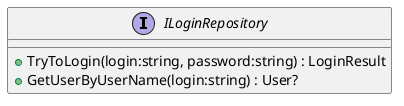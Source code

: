 @startuml
interface ILoginRepository {
    + TryToLogin(login:string, password:string) : LoginResult
    + GetUserByUserName(login:string) : User?
}
@enduml
